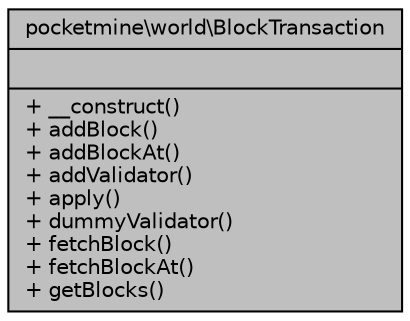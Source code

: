 digraph "pocketmine\world\BlockTransaction"
{
 // INTERACTIVE_SVG=YES
 // LATEX_PDF_SIZE
  edge [fontname="Helvetica",fontsize="10",labelfontname="Helvetica",labelfontsize="10"];
  node [fontname="Helvetica",fontsize="10",shape=record];
  Node1 [label="{pocketmine\\world\\BlockTransaction\n||+ __construct()\l+ addBlock()\l+ addBlockAt()\l+ addValidator()\l+ apply()\l+ dummyValidator()\l+ fetchBlock()\l+ fetchBlockAt()\l+ getBlocks()\l}",height=0.2,width=0.4,color="black", fillcolor="grey75", style="filled", fontcolor="black",tooltip=" "];
}

